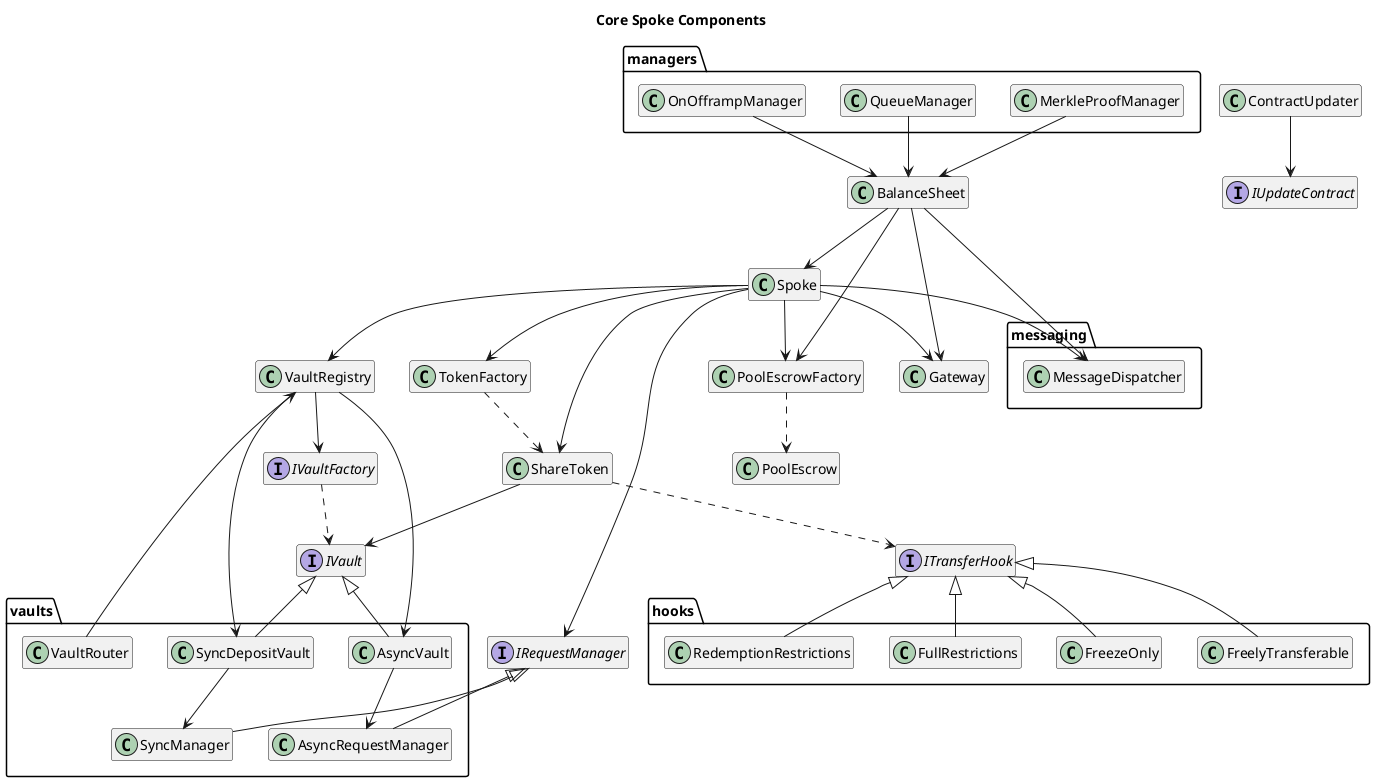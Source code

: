 @startuml spoke
title Core Spoke Components
hide empty members

package messaging {
    class MessageDispatcher
}

package managers {
    class OnOfframpManager
    class MerkleProofManager
    class QueueManager
}

package hooks {
    class FreelyTransferable
    class FreezeOnly
    class FullRestrictions
    class RedemptionRestrictions
}

package vaults {
    class AsyncVault
    class SyncDepositVault
    class AsyncRequestManager
    class SyncManager
    class VaultRouter
}

class Spoke
class ShareToken
class BalanceSheet
class TokenFactory
class VaultRegistry
class ContractUpdater
class PoolEscrowFactory
class PoolEscrow
class Gateway

interface IVaultFactory
interface IVault
interface IRequestManager
interface ITransferHook
interface IUpdateContract

Spoke --> TokenFactory
Spoke --> PoolEscrowFactory
Spoke --> ShareToken
Spoke --> Gateway
Spoke --> MessageDispatcher
Spoke --> VaultRegistry
Spoke -[norank]-> IRequestManager

VaultRegistry --> IVaultFactory
VaultRegistry --> AsyncVault
VaultRegistry --> SyncDepositVault

AsyncVault -up-|> IVault
SyncDepositVault -up-|> IVault

AsyncVault --> AsyncRequestManager
SyncDepositVault --> SyncManager

AsyncRequestManager -up-|> IRequestManager
SyncManager -up-|> IRequestManager

VaultRouter --> VaultRegistry

ContractUpdater --> IUpdateContract

BalanceSheet --> PoolEscrowFactory
BalanceSheet --> Spoke
BalanceSheet --> MessageDispatcher
BalanceSheet --> Gateway

PoolEscrowFactory ..> PoolEscrow

OnOfframpManager --> BalanceSheet
MerkleProofManager --> BalanceSheet
QueueManager --> BalanceSheet

ShareToken ..> ITransferHook
ShareToken --> IVault

ITransferHook <|-- FreelyTransferable
ITransferHook <|-- FreezeOnly
ITransferHook <|-- FullRestrictions
ITransferHook <|-- RedemptionRestrictions

TokenFactory ..> ShareToken
IVaultFactory ..> IVault

@enduml
